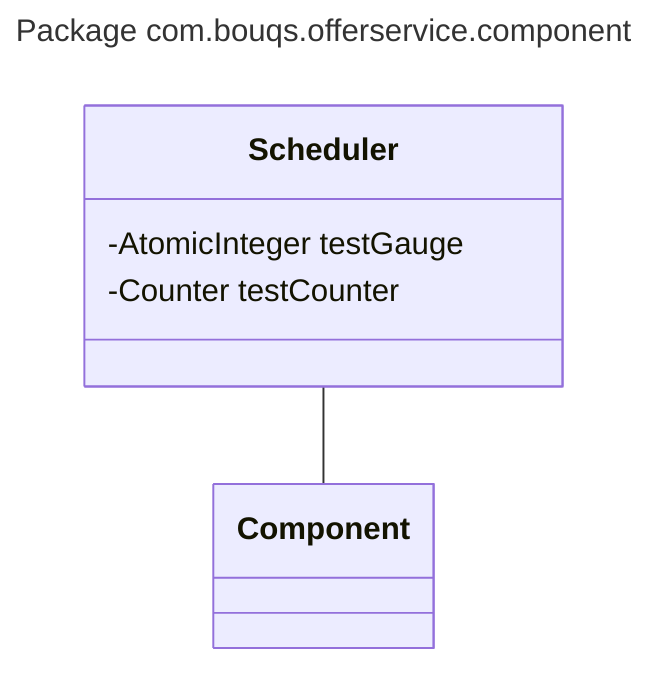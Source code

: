 ---
title: Package com.bouqs.offerservice.component
---

classDiagram
    class Scheduler{
        -AtomicInteger testGauge
        -Counter testCounter
    }
    
    Scheduler -- Component